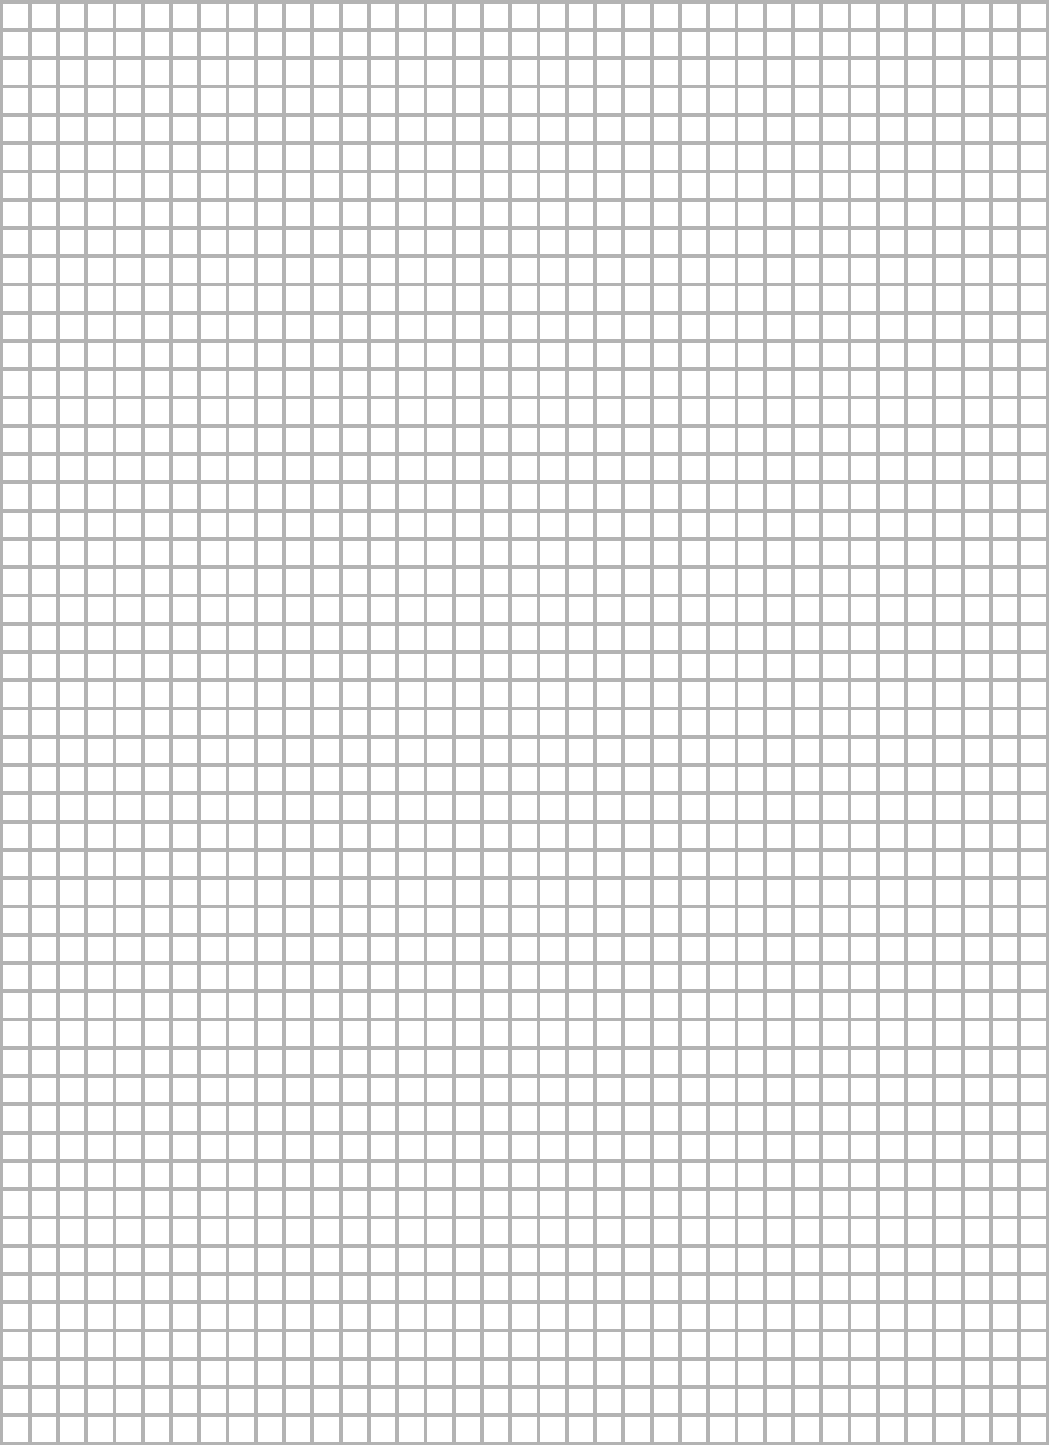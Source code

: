 pen grid_p = gray(0.7)+linewidth(1.4);
real paperwidth = 8.5inches;
real paperheight = 11inches;
real width = paperwidth - 3cm; // margins
real height = paperheight - 2cm; // margins 
real gridspacing = .5cm;
int nwidth = floor(width/gridspacing);
int nheight = floor(height/gridspacing);
width = nwidth*gridspacing; 
height = nheight*gridspacing;
size(width, 0);
for(int i = 0; i <= nwidth; ++i)
  draw((gridspacing*i,0)--(gridspacing*i,height),grid_p);
for(int j = 0; j <= nheight; ++j)
  draw((0,gridspacing*j)--(width,gridspacing*j),grid_p);

